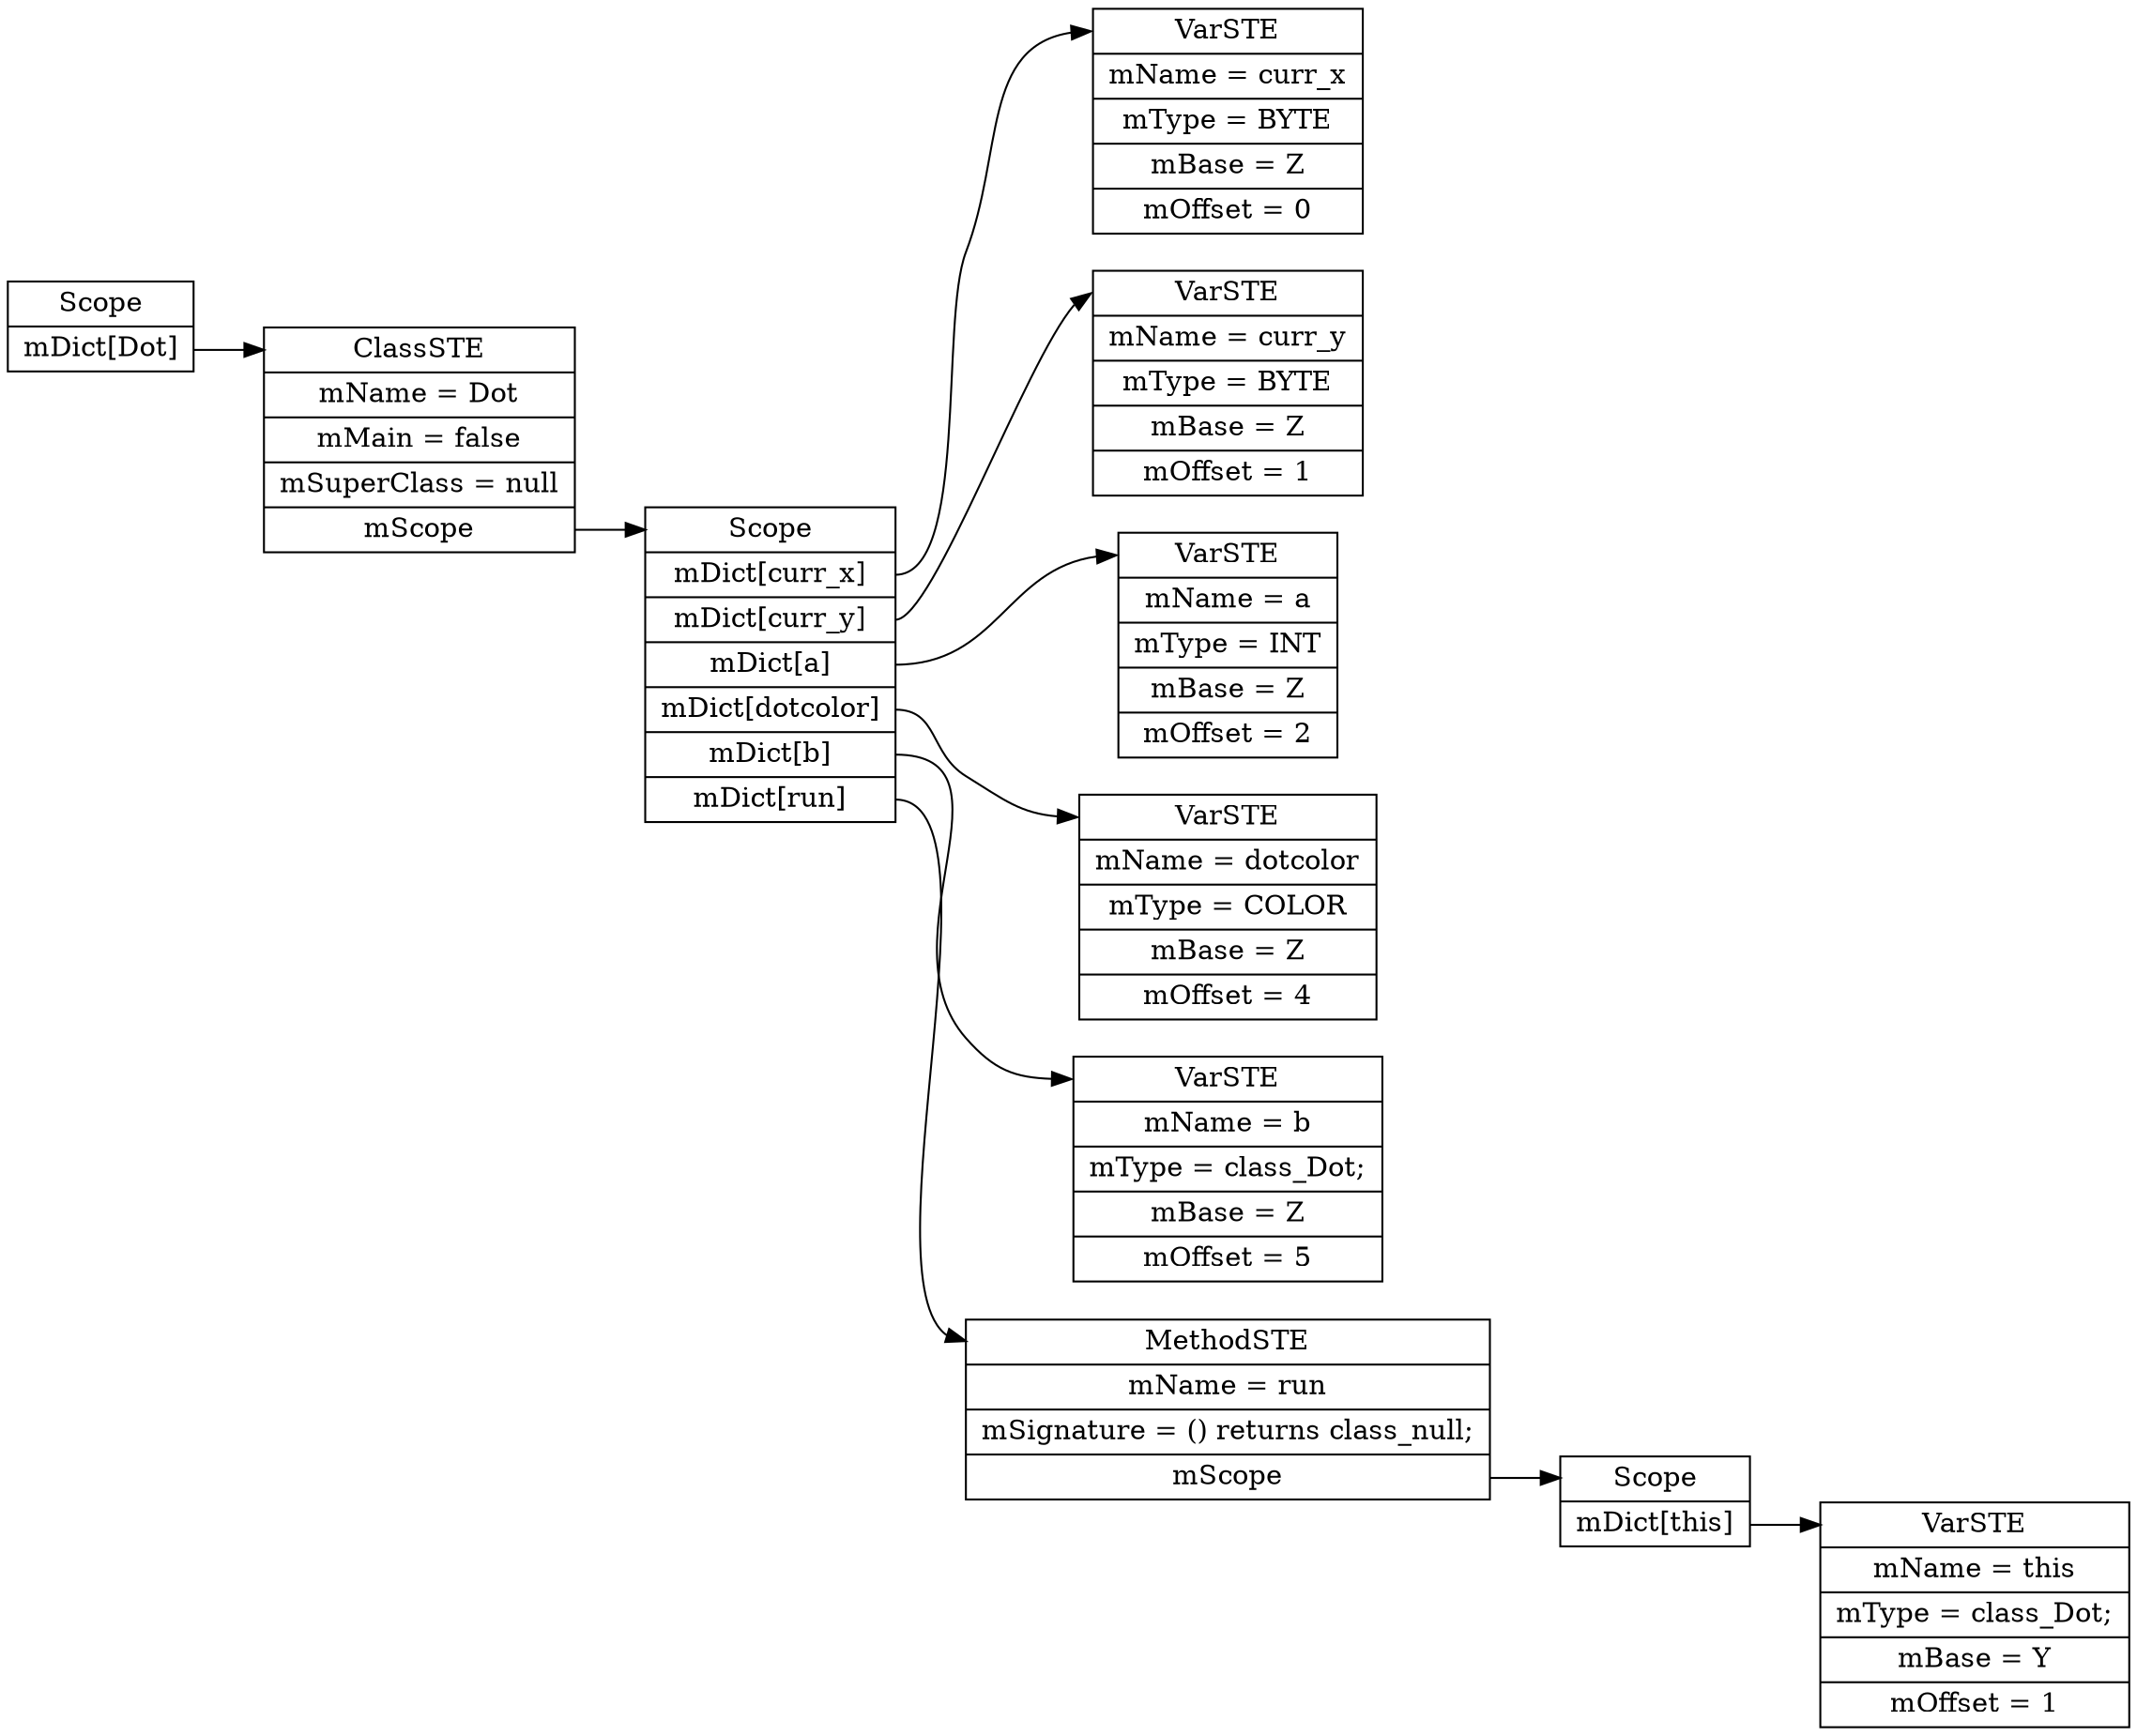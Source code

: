 digraph SymTable {
	graph [rankdir="LR"];
	node [shape=record];
	0 [label=" <f0> Scope | <f1> mDict\[Dot\] "];
	0:<f1> -> 1:<f0>;
	1 [label=" <f0> ClassSTE | <f1> mName = Dot| <f2> mMain = false| <f3> mSuperClass = null| <f4> mScope "];
	1:<f4> -> 2:<f0>;
	2 [label=" <f0> Scope | <f1> mDict\[curr_x\] | <f2> mDict\[curr_y\] | <f3> mDict\[a\] | <f4> mDict\[dotcolor\] | <f5> mDict\[b\] | <f6> mDict\[run\] "];
	2:<f1> -> 3:<f0>;
	3 [label=" <f0> VarSTE | <f1> mName = curr_x| <f2> mType = BYTE| <f3> mBase = Z| <f4> mOffset = 0"];
	2:<f2> -> 4:<f0>;
	4 [label=" <f0> VarSTE | <f1> mName = curr_y| <f2> mType = BYTE| <f3> mBase = Z| <f4> mOffset = 1"];
	2:<f3> -> 5:<f0>;
	5 [label=" <f0> VarSTE | <f1> mName = a| <f2> mType = INT| <f3> mBase = Z| <f4> mOffset = 2"];
	2:<f4> -> 6:<f0>;
	6 [label=" <f0> VarSTE | <f1> mName = dotcolor| <f2> mType = COLOR| <f3> mBase = Z| <f4> mOffset = 4"];
	2:<f5> -> 7:<f0>;
	7 [label=" <f0> VarSTE | <f1> mName = b| <f2> mType = class_Dot;| <f3> mBase = Z| <f4> mOffset = 5"];
	2:<f6> -> 8:<f0>;
	8 [label=" <f0> MethodSTE | <f1> mName = run| <f2> mSignature = () returns class_null;| <f3> mScope "];
	8:<f3> -> 9:<f0>;
	9 [label=" <f0> Scope | <f1> mDict\[this\] "];
	9:<f1> -> 10:<f0>;
	10 [label=" <f0> VarSTE | <f1> mName = this| <f2> mType = class_Dot;| <f3> mBase = Y| <f4> mOffset = 1"];
}
